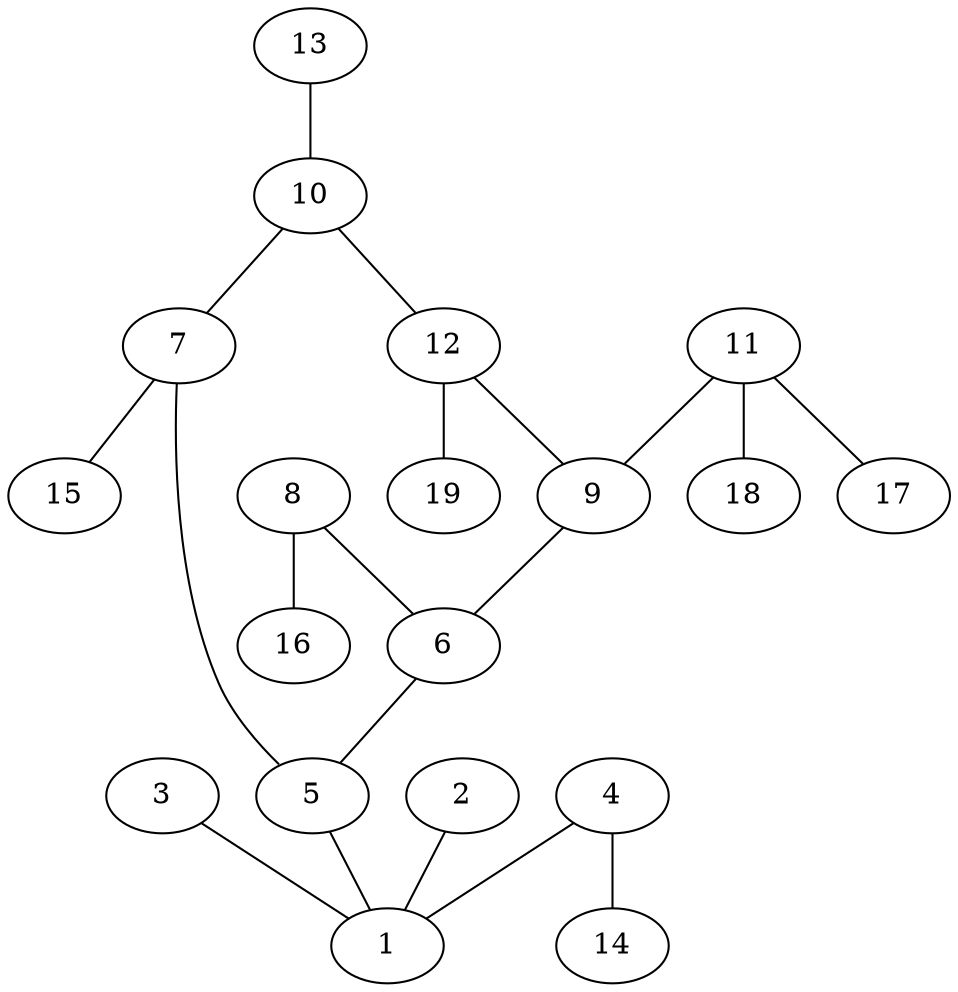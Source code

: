graph molecule_2720 {
	1	 [chem=S];
	2	 [chem=O];
	2 -- 1	 [valence=2];
	3	 [chem=O];
	3 -- 1	 [valence=2];
	4	 [chem=O];
	4 -- 1	 [valence=1];
	14	 [chem=H];
	4 -- 14	 [valence=1];
	5	 [chem=C];
	5 -- 1	 [valence=1];
	6	 [chem=C];
	6 -- 5	 [valence=2];
	7	 [chem=C];
	7 -- 5	 [valence=1];
	15	 [chem=H];
	7 -- 15	 [valence=1];
	8	 [chem=O];
	8 -- 6	 [valence=1];
	16	 [chem=H];
	8 -- 16	 [valence=1];
	9	 [chem=C];
	9 -- 6	 [valence=1];
	10	 [chem=C];
	10 -- 7	 [valence=2];
	12	 [chem=C];
	10 -- 12	 [valence=1];
	11	 [chem=N];
	11 -- 9	 [valence=1];
	17	 [chem=H];
	11 -- 17	 [valence=1];
	18	 [chem=H];
	11 -- 18	 [valence=1];
	12 -- 9	 [valence=2];
	19	 [chem=H];
	12 -- 19	 [valence=1];
	13	 [chem=Cl];
	13 -- 10	 [valence=1];
}
